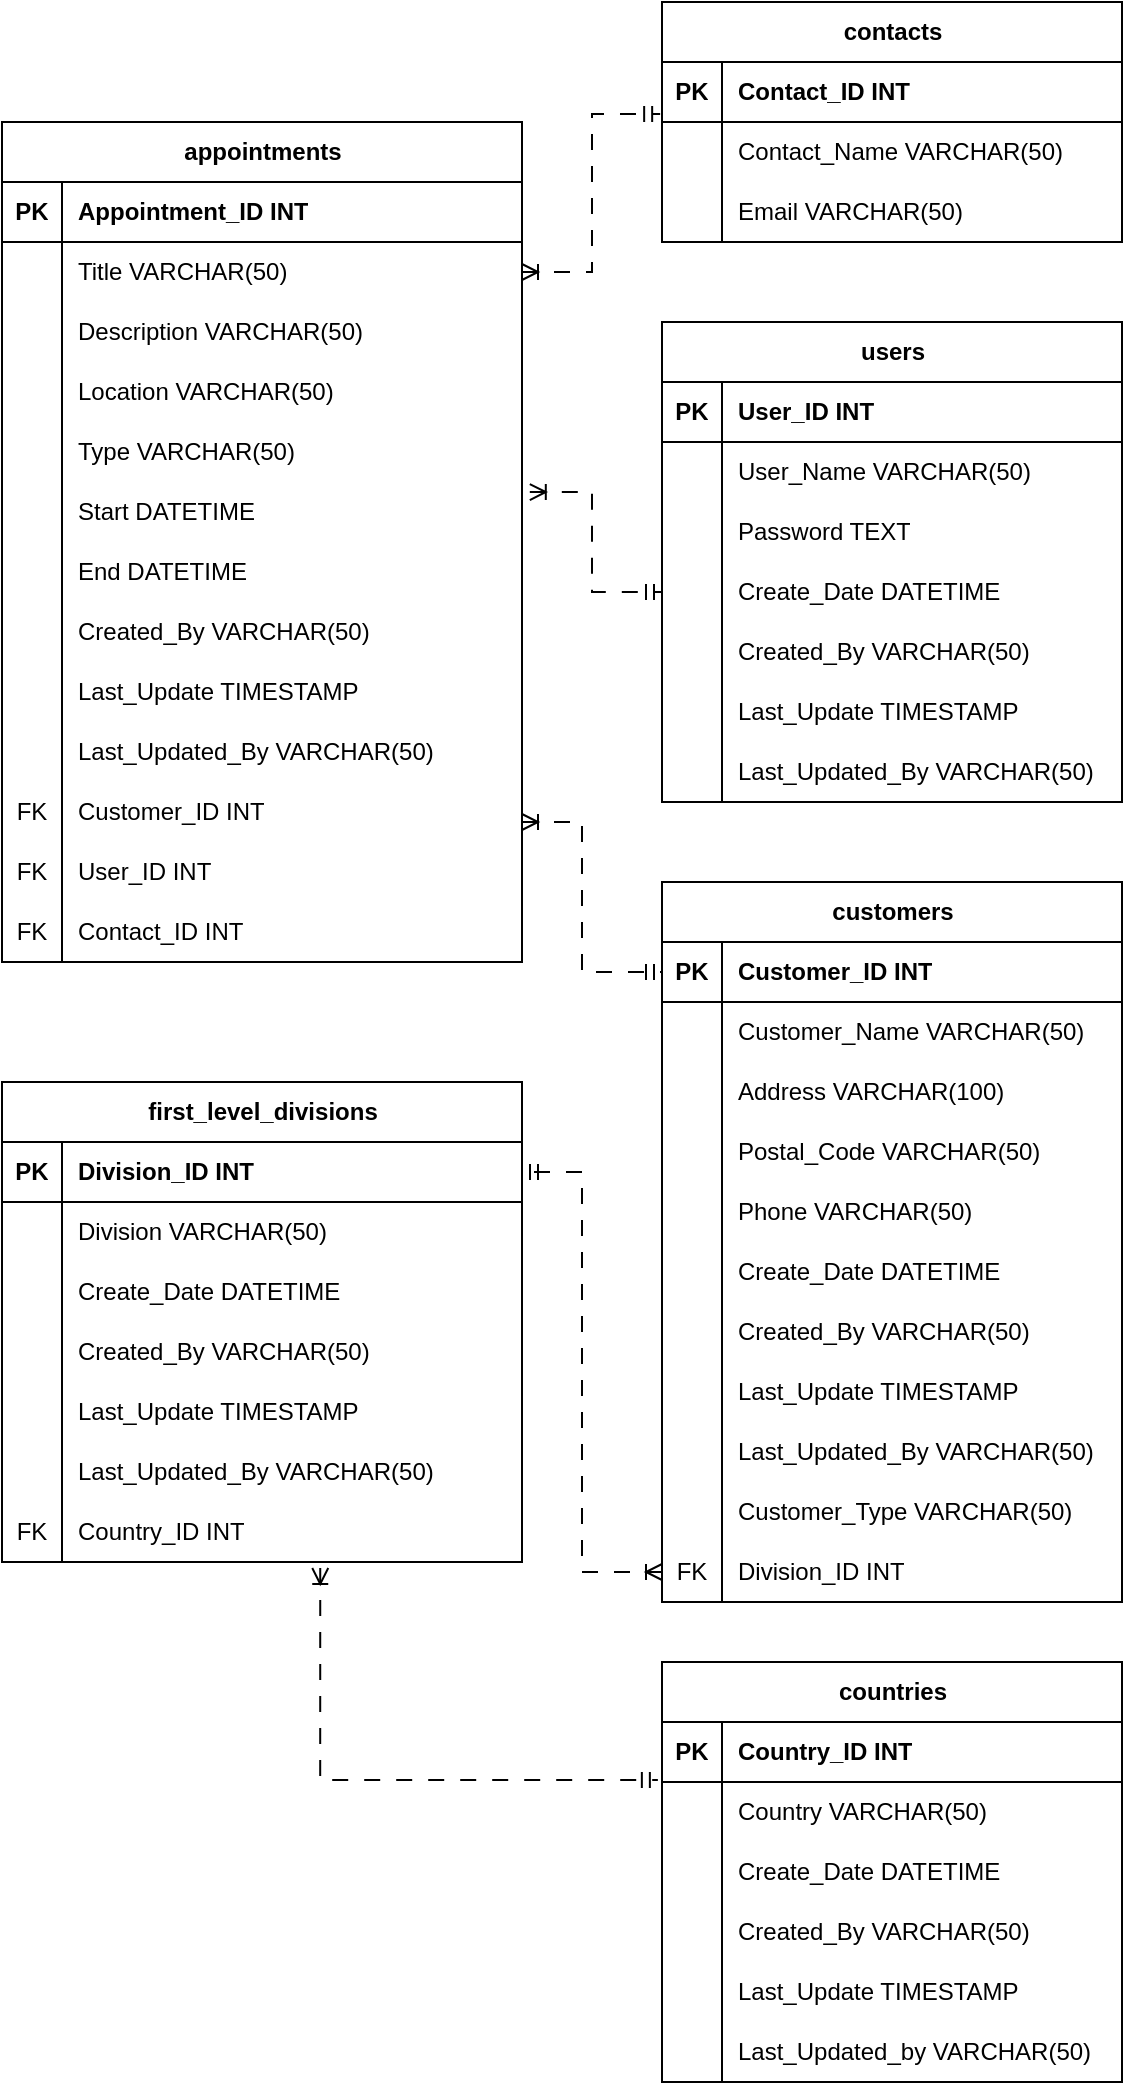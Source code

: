 <mxfile version="25.0.3">
  <diagram name="Page-1" id="kzYpP9KbtQaeSfMfchq7">
    <mxGraphModel dx="2074" dy="1180" grid="0" gridSize="10" guides="1" tooltips="1" connect="1" arrows="1" fold="1" page="1" pageScale="1" pageWidth="850" pageHeight="1100" background="#FFFFFF" math="0" shadow="0">
      <root>
        <mxCell id="0" />
        <mxCell id="1" parent="0" />
        <mxCell id="V_O6x8r0mYyrVhzvPXgn-15" value="appointments" style="shape=table;startSize=30;container=1;collapsible=1;childLayout=tableLayout;fixedRows=1;rowLines=0;fontStyle=1;align=center;resizeLast=1;html=1;" vertex="1" parent="1">
          <mxGeometry x="50" y="80" width="260" height="420" as="geometry" />
        </mxCell>
        <mxCell id="V_O6x8r0mYyrVhzvPXgn-16" value="" style="shape=tableRow;horizontal=0;startSize=0;swimlaneHead=0;swimlaneBody=0;fillColor=none;collapsible=0;dropTarget=0;points=[[0,0.5],[1,0.5]];portConstraint=eastwest;top=0;left=0;right=0;bottom=1;" vertex="1" parent="V_O6x8r0mYyrVhzvPXgn-15">
          <mxGeometry y="30" width="260" height="30" as="geometry" />
        </mxCell>
        <mxCell id="V_O6x8r0mYyrVhzvPXgn-17" value="PK" style="shape=partialRectangle;connectable=0;fillColor=none;top=0;left=0;bottom=0;right=0;fontStyle=1;overflow=hidden;whiteSpace=wrap;html=1;" vertex="1" parent="V_O6x8r0mYyrVhzvPXgn-16">
          <mxGeometry width="30" height="30" as="geometry">
            <mxRectangle width="30" height="30" as="alternateBounds" />
          </mxGeometry>
        </mxCell>
        <mxCell id="V_O6x8r0mYyrVhzvPXgn-18" value="Appointment_ID INT" style="shape=partialRectangle;connectable=0;fillColor=none;top=0;left=0;bottom=0;right=0;align=left;spacingLeft=6;fontStyle=1;overflow=hidden;whiteSpace=wrap;html=1;" vertex="1" parent="V_O6x8r0mYyrVhzvPXgn-16">
          <mxGeometry x="30" width="230" height="30" as="geometry">
            <mxRectangle width="230" height="30" as="alternateBounds" />
          </mxGeometry>
        </mxCell>
        <mxCell id="V_O6x8r0mYyrVhzvPXgn-19" value="" style="shape=tableRow;horizontal=0;startSize=0;swimlaneHead=0;swimlaneBody=0;fillColor=none;collapsible=0;dropTarget=0;points=[[0,0.5],[1,0.5]];portConstraint=eastwest;top=0;left=0;right=0;bottom=0;" vertex="1" parent="V_O6x8r0mYyrVhzvPXgn-15">
          <mxGeometry y="60" width="260" height="30" as="geometry" />
        </mxCell>
        <mxCell id="V_O6x8r0mYyrVhzvPXgn-20" value="" style="shape=partialRectangle;connectable=0;fillColor=none;top=0;left=0;bottom=0;right=0;editable=1;overflow=hidden;whiteSpace=wrap;html=1;" vertex="1" parent="V_O6x8r0mYyrVhzvPXgn-19">
          <mxGeometry width="30" height="30" as="geometry">
            <mxRectangle width="30" height="30" as="alternateBounds" />
          </mxGeometry>
        </mxCell>
        <mxCell id="V_O6x8r0mYyrVhzvPXgn-21" value="&lt;div&gt;Title VARCHAR(50)&lt;/div&gt;" style="shape=partialRectangle;connectable=0;fillColor=none;top=0;left=0;bottom=0;right=0;align=left;spacingLeft=6;overflow=hidden;whiteSpace=wrap;html=1;" vertex="1" parent="V_O6x8r0mYyrVhzvPXgn-19">
          <mxGeometry x="30" width="230" height="30" as="geometry">
            <mxRectangle width="230" height="30" as="alternateBounds" />
          </mxGeometry>
        </mxCell>
        <mxCell id="V_O6x8r0mYyrVhzvPXgn-22" value="" style="shape=tableRow;horizontal=0;startSize=0;swimlaneHead=0;swimlaneBody=0;fillColor=none;collapsible=0;dropTarget=0;points=[[0,0.5],[1,0.5]];portConstraint=eastwest;top=0;left=0;right=0;bottom=0;" vertex="1" parent="V_O6x8r0mYyrVhzvPXgn-15">
          <mxGeometry y="90" width="260" height="30" as="geometry" />
        </mxCell>
        <mxCell id="V_O6x8r0mYyrVhzvPXgn-23" value="" style="shape=partialRectangle;connectable=0;fillColor=none;top=0;left=0;bottom=0;right=0;editable=1;overflow=hidden;whiteSpace=wrap;html=1;" vertex="1" parent="V_O6x8r0mYyrVhzvPXgn-22">
          <mxGeometry width="30" height="30" as="geometry">
            <mxRectangle width="30" height="30" as="alternateBounds" />
          </mxGeometry>
        </mxCell>
        <mxCell id="V_O6x8r0mYyrVhzvPXgn-24" value="Description VARCHAR(50)" style="shape=partialRectangle;connectable=0;fillColor=none;top=0;left=0;bottom=0;right=0;align=left;spacingLeft=6;overflow=hidden;whiteSpace=wrap;html=1;" vertex="1" parent="V_O6x8r0mYyrVhzvPXgn-22">
          <mxGeometry x="30" width="230" height="30" as="geometry">
            <mxRectangle width="230" height="30" as="alternateBounds" />
          </mxGeometry>
        </mxCell>
        <mxCell id="V_O6x8r0mYyrVhzvPXgn-25" value="" style="shape=tableRow;horizontal=0;startSize=0;swimlaneHead=0;swimlaneBody=0;fillColor=none;collapsible=0;dropTarget=0;points=[[0,0.5],[1,0.5]];portConstraint=eastwest;top=0;left=0;right=0;bottom=0;" vertex="1" parent="V_O6x8r0mYyrVhzvPXgn-15">
          <mxGeometry y="120" width="260" height="30" as="geometry" />
        </mxCell>
        <mxCell id="V_O6x8r0mYyrVhzvPXgn-26" value="" style="shape=partialRectangle;connectable=0;fillColor=none;top=0;left=0;bottom=0;right=0;editable=1;overflow=hidden;whiteSpace=wrap;html=1;" vertex="1" parent="V_O6x8r0mYyrVhzvPXgn-25">
          <mxGeometry width="30" height="30" as="geometry">
            <mxRectangle width="30" height="30" as="alternateBounds" />
          </mxGeometry>
        </mxCell>
        <mxCell id="V_O6x8r0mYyrVhzvPXgn-27" value="Location VARCHAR(50)" style="shape=partialRectangle;connectable=0;fillColor=none;top=0;left=0;bottom=0;right=0;align=left;spacingLeft=6;overflow=hidden;whiteSpace=wrap;html=1;" vertex="1" parent="V_O6x8r0mYyrVhzvPXgn-25">
          <mxGeometry x="30" width="230" height="30" as="geometry">
            <mxRectangle width="230" height="30" as="alternateBounds" />
          </mxGeometry>
        </mxCell>
        <mxCell id="V_O6x8r0mYyrVhzvPXgn-31" style="shape=tableRow;horizontal=0;startSize=0;swimlaneHead=0;swimlaneBody=0;fillColor=none;collapsible=0;dropTarget=0;points=[[0,0.5],[1,0.5]];portConstraint=eastwest;top=0;left=0;right=0;bottom=0;" vertex="1" parent="V_O6x8r0mYyrVhzvPXgn-15">
          <mxGeometry y="150" width="260" height="30" as="geometry" />
        </mxCell>
        <mxCell id="V_O6x8r0mYyrVhzvPXgn-32" style="shape=partialRectangle;connectable=0;fillColor=none;top=0;left=0;bottom=0;right=0;editable=1;overflow=hidden;whiteSpace=wrap;html=1;" vertex="1" parent="V_O6x8r0mYyrVhzvPXgn-31">
          <mxGeometry width="30" height="30" as="geometry">
            <mxRectangle width="30" height="30" as="alternateBounds" />
          </mxGeometry>
        </mxCell>
        <mxCell id="V_O6x8r0mYyrVhzvPXgn-33" value="Type VARCHAR(50)" style="shape=partialRectangle;connectable=0;fillColor=none;top=0;left=0;bottom=0;right=0;align=left;spacingLeft=6;overflow=hidden;whiteSpace=wrap;html=1;" vertex="1" parent="V_O6x8r0mYyrVhzvPXgn-31">
          <mxGeometry x="30" width="230" height="30" as="geometry">
            <mxRectangle width="230" height="30" as="alternateBounds" />
          </mxGeometry>
        </mxCell>
        <mxCell id="V_O6x8r0mYyrVhzvPXgn-34" style="shape=tableRow;horizontal=0;startSize=0;swimlaneHead=0;swimlaneBody=0;fillColor=none;collapsible=0;dropTarget=0;points=[[0,0.5],[1,0.5]];portConstraint=eastwest;top=0;left=0;right=0;bottom=0;" vertex="1" parent="V_O6x8r0mYyrVhzvPXgn-15">
          <mxGeometry y="180" width="260" height="30" as="geometry" />
        </mxCell>
        <mxCell id="V_O6x8r0mYyrVhzvPXgn-35" style="shape=partialRectangle;connectable=0;fillColor=none;top=0;left=0;bottom=0;right=0;editable=1;overflow=hidden;whiteSpace=wrap;html=1;" vertex="1" parent="V_O6x8r0mYyrVhzvPXgn-34">
          <mxGeometry width="30" height="30" as="geometry">
            <mxRectangle width="30" height="30" as="alternateBounds" />
          </mxGeometry>
        </mxCell>
        <mxCell id="V_O6x8r0mYyrVhzvPXgn-36" value="Start DATETIME" style="shape=partialRectangle;connectable=0;fillColor=none;top=0;left=0;bottom=0;right=0;align=left;spacingLeft=6;overflow=hidden;whiteSpace=wrap;html=1;" vertex="1" parent="V_O6x8r0mYyrVhzvPXgn-34">
          <mxGeometry x="30" width="230" height="30" as="geometry">
            <mxRectangle width="230" height="30" as="alternateBounds" />
          </mxGeometry>
        </mxCell>
        <mxCell id="V_O6x8r0mYyrVhzvPXgn-37" style="shape=tableRow;horizontal=0;startSize=0;swimlaneHead=0;swimlaneBody=0;fillColor=none;collapsible=0;dropTarget=0;points=[[0,0.5],[1,0.5]];portConstraint=eastwest;top=0;left=0;right=0;bottom=0;" vertex="1" parent="V_O6x8r0mYyrVhzvPXgn-15">
          <mxGeometry y="210" width="260" height="30" as="geometry" />
        </mxCell>
        <mxCell id="V_O6x8r0mYyrVhzvPXgn-38" style="shape=partialRectangle;connectable=0;fillColor=none;top=0;left=0;bottom=0;right=0;editable=1;overflow=hidden;whiteSpace=wrap;html=1;" vertex="1" parent="V_O6x8r0mYyrVhzvPXgn-37">
          <mxGeometry width="30" height="30" as="geometry">
            <mxRectangle width="30" height="30" as="alternateBounds" />
          </mxGeometry>
        </mxCell>
        <mxCell id="V_O6x8r0mYyrVhzvPXgn-39" value="End DATETIME" style="shape=partialRectangle;connectable=0;fillColor=none;top=0;left=0;bottom=0;right=0;align=left;spacingLeft=6;overflow=hidden;whiteSpace=wrap;html=1;" vertex="1" parent="V_O6x8r0mYyrVhzvPXgn-37">
          <mxGeometry x="30" width="230" height="30" as="geometry">
            <mxRectangle width="230" height="30" as="alternateBounds" />
          </mxGeometry>
        </mxCell>
        <mxCell id="V_O6x8r0mYyrVhzvPXgn-40" style="shape=tableRow;horizontal=0;startSize=0;swimlaneHead=0;swimlaneBody=0;fillColor=none;collapsible=0;dropTarget=0;points=[[0,0.5],[1,0.5]];portConstraint=eastwest;top=0;left=0;right=0;bottom=0;" vertex="1" parent="V_O6x8r0mYyrVhzvPXgn-15">
          <mxGeometry y="240" width="260" height="30" as="geometry" />
        </mxCell>
        <mxCell id="V_O6x8r0mYyrVhzvPXgn-41" style="shape=partialRectangle;connectable=0;fillColor=none;top=0;left=0;bottom=0;right=0;editable=1;overflow=hidden;whiteSpace=wrap;html=1;" vertex="1" parent="V_O6x8r0mYyrVhzvPXgn-40">
          <mxGeometry width="30" height="30" as="geometry">
            <mxRectangle width="30" height="30" as="alternateBounds" />
          </mxGeometry>
        </mxCell>
        <mxCell id="V_O6x8r0mYyrVhzvPXgn-42" value="Created_By VARCHAR(50)" style="shape=partialRectangle;connectable=0;fillColor=none;top=0;left=0;bottom=0;right=0;align=left;spacingLeft=6;overflow=hidden;whiteSpace=wrap;html=1;" vertex="1" parent="V_O6x8r0mYyrVhzvPXgn-40">
          <mxGeometry x="30" width="230" height="30" as="geometry">
            <mxRectangle width="230" height="30" as="alternateBounds" />
          </mxGeometry>
        </mxCell>
        <mxCell id="V_O6x8r0mYyrVhzvPXgn-43" style="shape=tableRow;horizontal=0;startSize=0;swimlaneHead=0;swimlaneBody=0;fillColor=none;collapsible=0;dropTarget=0;points=[[0,0.5],[1,0.5]];portConstraint=eastwest;top=0;left=0;right=0;bottom=0;" vertex="1" parent="V_O6x8r0mYyrVhzvPXgn-15">
          <mxGeometry y="270" width="260" height="30" as="geometry" />
        </mxCell>
        <mxCell id="V_O6x8r0mYyrVhzvPXgn-44" style="shape=partialRectangle;connectable=0;fillColor=none;top=0;left=0;bottom=0;right=0;editable=1;overflow=hidden;whiteSpace=wrap;html=1;" vertex="1" parent="V_O6x8r0mYyrVhzvPXgn-43">
          <mxGeometry width="30" height="30" as="geometry">
            <mxRectangle width="30" height="30" as="alternateBounds" />
          </mxGeometry>
        </mxCell>
        <mxCell id="V_O6x8r0mYyrVhzvPXgn-45" value="Last_Update TIMESTAMP" style="shape=partialRectangle;connectable=0;fillColor=none;top=0;left=0;bottom=0;right=0;align=left;spacingLeft=6;overflow=hidden;whiteSpace=wrap;html=1;" vertex="1" parent="V_O6x8r0mYyrVhzvPXgn-43">
          <mxGeometry x="30" width="230" height="30" as="geometry">
            <mxRectangle width="230" height="30" as="alternateBounds" />
          </mxGeometry>
        </mxCell>
        <mxCell id="V_O6x8r0mYyrVhzvPXgn-46" style="shape=tableRow;horizontal=0;startSize=0;swimlaneHead=0;swimlaneBody=0;fillColor=none;collapsible=0;dropTarget=0;points=[[0,0.5],[1,0.5]];portConstraint=eastwest;top=0;left=0;right=0;bottom=0;" vertex="1" parent="V_O6x8r0mYyrVhzvPXgn-15">
          <mxGeometry y="300" width="260" height="30" as="geometry" />
        </mxCell>
        <mxCell id="V_O6x8r0mYyrVhzvPXgn-47" style="shape=partialRectangle;connectable=0;fillColor=none;top=0;left=0;bottom=0;right=0;editable=1;overflow=hidden;whiteSpace=wrap;html=1;" vertex="1" parent="V_O6x8r0mYyrVhzvPXgn-46">
          <mxGeometry width="30" height="30" as="geometry">
            <mxRectangle width="30" height="30" as="alternateBounds" />
          </mxGeometry>
        </mxCell>
        <mxCell id="V_O6x8r0mYyrVhzvPXgn-48" value="Last_Updated_By VARCHAR(50)" style="shape=partialRectangle;connectable=0;fillColor=none;top=0;left=0;bottom=0;right=0;align=left;spacingLeft=6;overflow=hidden;whiteSpace=wrap;html=1;" vertex="1" parent="V_O6x8r0mYyrVhzvPXgn-46">
          <mxGeometry x="30" width="230" height="30" as="geometry">
            <mxRectangle width="230" height="30" as="alternateBounds" />
          </mxGeometry>
        </mxCell>
        <mxCell id="V_O6x8r0mYyrVhzvPXgn-49" style="shape=tableRow;horizontal=0;startSize=0;swimlaneHead=0;swimlaneBody=0;fillColor=none;collapsible=0;dropTarget=0;points=[[0,0.5],[1,0.5]];portConstraint=eastwest;top=0;left=0;right=0;bottom=0;" vertex="1" parent="V_O6x8r0mYyrVhzvPXgn-15">
          <mxGeometry y="330" width="260" height="30" as="geometry" />
        </mxCell>
        <mxCell id="V_O6x8r0mYyrVhzvPXgn-50" value="FK" style="shape=partialRectangle;connectable=0;fillColor=none;top=0;left=0;bottom=0;right=0;editable=1;overflow=hidden;whiteSpace=wrap;html=1;" vertex="1" parent="V_O6x8r0mYyrVhzvPXgn-49">
          <mxGeometry width="30" height="30" as="geometry">
            <mxRectangle width="30" height="30" as="alternateBounds" />
          </mxGeometry>
        </mxCell>
        <mxCell id="V_O6x8r0mYyrVhzvPXgn-51" value="Customer_ID INT" style="shape=partialRectangle;connectable=0;fillColor=none;top=0;left=0;bottom=0;right=0;align=left;spacingLeft=6;overflow=hidden;whiteSpace=wrap;html=1;" vertex="1" parent="V_O6x8r0mYyrVhzvPXgn-49">
          <mxGeometry x="30" width="230" height="30" as="geometry">
            <mxRectangle width="230" height="30" as="alternateBounds" />
          </mxGeometry>
        </mxCell>
        <mxCell id="V_O6x8r0mYyrVhzvPXgn-52" style="shape=tableRow;horizontal=0;startSize=0;swimlaneHead=0;swimlaneBody=0;fillColor=none;collapsible=0;dropTarget=0;points=[[0,0.5],[1,0.5]];portConstraint=eastwest;top=0;left=0;right=0;bottom=0;" vertex="1" parent="V_O6x8r0mYyrVhzvPXgn-15">
          <mxGeometry y="360" width="260" height="30" as="geometry" />
        </mxCell>
        <mxCell id="V_O6x8r0mYyrVhzvPXgn-53" value="FK" style="shape=partialRectangle;connectable=0;fillColor=none;top=0;left=0;bottom=0;right=0;editable=1;overflow=hidden;whiteSpace=wrap;html=1;" vertex="1" parent="V_O6x8r0mYyrVhzvPXgn-52">
          <mxGeometry width="30" height="30" as="geometry">
            <mxRectangle width="30" height="30" as="alternateBounds" />
          </mxGeometry>
        </mxCell>
        <mxCell id="V_O6x8r0mYyrVhzvPXgn-54" value="User_ID INT" style="shape=partialRectangle;connectable=0;fillColor=none;top=0;left=0;bottom=0;right=0;align=left;spacingLeft=6;overflow=hidden;whiteSpace=wrap;html=1;" vertex="1" parent="V_O6x8r0mYyrVhzvPXgn-52">
          <mxGeometry x="30" width="230" height="30" as="geometry">
            <mxRectangle width="230" height="30" as="alternateBounds" />
          </mxGeometry>
        </mxCell>
        <mxCell id="V_O6x8r0mYyrVhzvPXgn-55" style="shape=tableRow;horizontal=0;startSize=0;swimlaneHead=0;swimlaneBody=0;fillColor=none;collapsible=0;dropTarget=0;points=[[0,0.5],[1,0.5]];portConstraint=eastwest;top=0;left=0;right=0;bottom=0;" vertex="1" parent="V_O6x8r0mYyrVhzvPXgn-15">
          <mxGeometry y="390" width="260" height="30" as="geometry" />
        </mxCell>
        <mxCell id="V_O6x8r0mYyrVhzvPXgn-56" value="FK" style="shape=partialRectangle;connectable=0;fillColor=none;top=0;left=0;bottom=0;right=0;editable=1;overflow=hidden;whiteSpace=wrap;html=1;" vertex="1" parent="V_O6x8r0mYyrVhzvPXgn-55">
          <mxGeometry width="30" height="30" as="geometry">
            <mxRectangle width="30" height="30" as="alternateBounds" />
          </mxGeometry>
        </mxCell>
        <mxCell id="V_O6x8r0mYyrVhzvPXgn-57" value="Contact_ID INT" style="shape=partialRectangle;connectable=0;fillColor=none;top=0;left=0;bottom=0;right=0;align=left;spacingLeft=6;overflow=hidden;whiteSpace=wrap;html=1;" vertex="1" parent="V_O6x8r0mYyrVhzvPXgn-55">
          <mxGeometry x="30" width="230" height="30" as="geometry">
            <mxRectangle width="230" height="30" as="alternateBounds" />
          </mxGeometry>
        </mxCell>
        <mxCell id="V_O6x8r0mYyrVhzvPXgn-58" value="contacts" style="shape=table;startSize=30;container=1;collapsible=1;childLayout=tableLayout;fixedRows=1;rowLines=0;fontStyle=1;align=center;resizeLast=1;html=1;" vertex="1" parent="1">
          <mxGeometry x="380" y="20" width="230" height="120" as="geometry" />
        </mxCell>
        <mxCell id="V_O6x8r0mYyrVhzvPXgn-59" value="" style="shape=tableRow;horizontal=0;startSize=0;swimlaneHead=0;swimlaneBody=0;fillColor=none;collapsible=0;dropTarget=0;points=[[0,0.5],[1,0.5]];portConstraint=eastwest;top=0;left=0;right=0;bottom=1;" vertex="1" parent="V_O6x8r0mYyrVhzvPXgn-58">
          <mxGeometry y="30" width="230" height="30" as="geometry" />
        </mxCell>
        <mxCell id="V_O6x8r0mYyrVhzvPXgn-60" value="PK" style="shape=partialRectangle;connectable=0;fillColor=none;top=0;left=0;bottom=0;right=0;fontStyle=1;overflow=hidden;whiteSpace=wrap;html=1;" vertex="1" parent="V_O6x8r0mYyrVhzvPXgn-59">
          <mxGeometry width="30" height="30" as="geometry">
            <mxRectangle width="30" height="30" as="alternateBounds" />
          </mxGeometry>
        </mxCell>
        <mxCell id="V_O6x8r0mYyrVhzvPXgn-61" value="Contact_ID INT" style="shape=partialRectangle;connectable=0;fillColor=none;top=0;left=0;bottom=0;right=0;align=left;spacingLeft=6;fontStyle=1;overflow=hidden;whiteSpace=wrap;html=1;" vertex="1" parent="V_O6x8r0mYyrVhzvPXgn-59">
          <mxGeometry x="30" width="200" height="30" as="geometry">
            <mxRectangle width="200" height="30" as="alternateBounds" />
          </mxGeometry>
        </mxCell>
        <mxCell id="V_O6x8r0mYyrVhzvPXgn-62" value="" style="shape=tableRow;horizontal=0;startSize=0;swimlaneHead=0;swimlaneBody=0;fillColor=none;collapsible=0;dropTarget=0;points=[[0,0.5],[1,0.5]];portConstraint=eastwest;top=0;left=0;right=0;bottom=0;" vertex="1" parent="V_O6x8r0mYyrVhzvPXgn-58">
          <mxGeometry y="60" width="230" height="30" as="geometry" />
        </mxCell>
        <mxCell id="V_O6x8r0mYyrVhzvPXgn-63" value="" style="shape=partialRectangle;connectable=0;fillColor=none;top=0;left=0;bottom=0;right=0;editable=1;overflow=hidden;whiteSpace=wrap;html=1;" vertex="1" parent="V_O6x8r0mYyrVhzvPXgn-62">
          <mxGeometry width="30" height="30" as="geometry">
            <mxRectangle width="30" height="30" as="alternateBounds" />
          </mxGeometry>
        </mxCell>
        <mxCell id="V_O6x8r0mYyrVhzvPXgn-64" value="Contact_Name VARCHAR(50)" style="shape=partialRectangle;connectable=0;fillColor=none;top=0;left=0;bottom=0;right=0;align=left;spacingLeft=6;overflow=hidden;whiteSpace=wrap;html=1;" vertex="1" parent="V_O6x8r0mYyrVhzvPXgn-62">
          <mxGeometry x="30" width="200" height="30" as="geometry">
            <mxRectangle width="200" height="30" as="alternateBounds" />
          </mxGeometry>
        </mxCell>
        <mxCell id="V_O6x8r0mYyrVhzvPXgn-65" value="" style="shape=tableRow;horizontal=0;startSize=0;swimlaneHead=0;swimlaneBody=0;fillColor=none;collapsible=0;dropTarget=0;points=[[0,0.5],[1,0.5]];portConstraint=eastwest;top=0;left=0;right=0;bottom=0;" vertex="1" parent="V_O6x8r0mYyrVhzvPXgn-58">
          <mxGeometry y="90" width="230" height="30" as="geometry" />
        </mxCell>
        <mxCell id="V_O6x8r0mYyrVhzvPXgn-66" value="" style="shape=partialRectangle;connectable=0;fillColor=none;top=0;left=0;bottom=0;right=0;editable=1;overflow=hidden;whiteSpace=wrap;html=1;" vertex="1" parent="V_O6x8r0mYyrVhzvPXgn-65">
          <mxGeometry width="30" height="30" as="geometry">
            <mxRectangle width="30" height="30" as="alternateBounds" />
          </mxGeometry>
        </mxCell>
        <mxCell id="V_O6x8r0mYyrVhzvPXgn-67" value="Email VARCHAR(50)" style="shape=partialRectangle;connectable=0;fillColor=none;top=0;left=0;bottom=0;right=0;align=left;spacingLeft=6;overflow=hidden;whiteSpace=wrap;html=1;" vertex="1" parent="V_O6x8r0mYyrVhzvPXgn-65">
          <mxGeometry x="30" width="200" height="30" as="geometry">
            <mxRectangle width="200" height="30" as="alternateBounds" />
          </mxGeometry>
        </mxCell>
        <mxCell id="V_O6x8r0mYyrVhzvPXgn-71" style="edgeStyle=orthogonalEdgeStyle;rounded=0;orthogonalLoop=1;jettySize=auto;html=1;exitX=1;exitY=0.5;exitDx=0;exitDy=0;entryX=-0.004;entryY=0.867;entryDx=0;entryDy=0;entryPerimeter=0;dashed=1;dashPattern=8 8;endArrow=ERmandOne;endFill=0;startArrow=ERoneToMany;startFill=0;" edge="1" parent="1" source="V_O6x8r0mYyrVhzvPXgn-19" target="V_O6x8r0mYyrVhzvPXgn-59">
          <mxGeometry relative="1" as="geometry" />
        </mxCell>
        <mxCell id="V_O6x8r0mYyrVhzvPXgn-72" value="users" style="shape=table;startSize=30;container=1;collapsible=1;childLayout=tableLayout;fixedRows=1;rowLines=0;fontStyle=1;align=center;resizeLast=1;html=1;" vertex="1" parent="1">
          <mxGeometry x="380" y="180" width="230" height="240" as="geometry" />
        </mxCell>
        <mxCell id="V_O6x8r0mYyrVhzvPXgn-73" value="" style="shape=tableRow;horizontal=0;startSize=0;swimlaneHead=0;swimlaneBody=0;fillColor=none;collapsible=0;dropTarget=0;points=[[0,0.5],[1,0.5]];portConstraint=eastwest;top=0;left=0;right=0;bottom=1;" vertex="1" parent="V_O6x8r0mYyrVhzvPXgn-72">
          <mxGeometry y="30" width="230" height="30" as="geometry" />
        </mxCell>
        <mxCell id="V_O6x8r0mYyrVhzvPXgn-74" value="PK" style="shape=partialRectangle;connectable=0;fillColor=none;top=0;left=0;bottom=0;right=0;fontStyle=1;overflow=hidden;whiteSpace=wrap;html=1;" vertex="1" parent="V_O6x8r0mYyrVhzvPXgn-73">
          <mxGeometry width="30" height="30" as="geometry">
            <mxRectangle width="30" height="30" as="alternateBounds" />
          </mxGeometry>
        </mxCell>
        <mxCell id="V_O6x8r0mYyrVhzvPXgn-75" value="User_ID INT" style="shape=partialRectangle;connectable=0;fillColor=none;top=0;left=0;bottom=0;right=0;align=left;spacingLeft=6;fontStyle=1;overflow=hidden;whiteSpace=wrap;html=1;" vertex="1" parent="V_O6x8r0mYyrVhzvPXgn-73">
          <mxGeometry x="30" width="200" height="30" as="geometry">
            <mxRectangle width="200" height="30" as="alternateBounds" />
          </mxGeometry>
        </mxCell>
        <mxCell id="V_O6x8r0mYyrVhzvPXgn-76" value="" style="shape=tableRow;horizontal=0;startSize=0;swimlaneHead=0;swimlaneBody=0;fillColor=none;collapsible=0;dropTarget=0;points=[[0,0.5],[1,0.5]];portConstraint=eastwest;top=0;left=0;right=0;bottom=0;" vertex="1" parent="V_O6x8r0mYyrVhzvPXgn-72">
          <mxGeometry y="60" width="230" height="30" as="geometry" />
        </mxCell>
        <mxCell id="V_O6x8r0mYyrVhzvPXgn-77" value="" style="shape=partialRectangle;connectable=0;fillColor=none;top=0;left=0;bottom=0;right=0;editable=1;overflow=hidden;whiteSpace=wrap;html=1;" vertex="1" parent="V_O6x8r0mYyrVhzvPXgn-76">
          <mxGeometry width="30" height="30" as="geometry">
            <mxRectangle width="30" height="30" as="alternateBounds" />
          </mxGeometry>
        </mxCell>
        <mxCell id="V_O6x8r0mYyrVhzvPXgn-78" value="User_Name VARCHAR(50)" style="shape=partialRectangle;connectable=0;fillColor=none;top=0;left=0;bottom=0;right=0;align=left;spacingLeft=6;overflow=hidden;whiteSpace=wrap;html=1;" vertex="1" parent="V_O6x8r0mYyrVhzvPXgn-76">
          <mxGeometry x="30" width="200" height="30" as="geometry">
            <mxRectangle width="200" height="30" as="alternateBounds" />
          </mxGeometry>
        </mxCell>
        <mxCell id="V_O6x8r0mYyrVhzvPXgn-79" value="" style="shape=tableRow;horizontal=0;startSize=0;swimlaneHead=0;swimlaneBody=0;fillColor=none;collapsible=0;dropTarget=0;points=[[0,0.5],[1,0.5]];portConstraint=eastwest;top=0;left=0;right=0;bottom=0;" vertex="1" parent="V_O6x8r0mYyrVhzvPXgn-72">
          <mxGeometry y="90" width="230" height="30" as="geometry" />
        </mxCell>
        <mxCell id="V_O6x8r0mYyrVhzvPXgn-80" value="" style="shape=partialRectangle;connectable=0;fillColor=none;top=0;left=0;bottom=0;right=0;editable=1;overflow=hidden;whiteSpace=wrap;html=1;" vertex="1" parent="V_O6x8r0mYyrVhzvPXgn-79">
          <mxGeometry width="30" height="30" as="geometry">
            <mxRectangle width="30" height="30" as="alternateBounds" />
          </mxGeometry>
        </mxCell>
        <mxCell id="V_O6x8r0mYyrVhzvPXgn-81" value="Password TEXT" style="shape=partialRectangle;connectable=0;fillColor=none;top=0;left=0;bottom=0;right=0;align=left;spacingLeft=6;overflow=hidden;whiteSpace=wrap;html=1;" vertex="1" parent="V_O6x8r0mYyrVhzvPXgn-79">
          <mxGeometry x="30" width="200" height="30" as="geometry">
            <mxRectangle width="200" height="30" as="alternateBounds" />
          </mxGeometry>
        </mxCell>
        <mxCell id="V_O6x8r0mYyrVhzvPXgn-82" value="" style="shape=tableRow;horizontal=0;startSize=0;swimlaneHead=0;swimlaneBody=0;fillColor=none;collapsible=0;dropTarget=0;points=[[0,0.5],[1,0.5]];portConstraint=eastwest;top=0;left=0;right=0;bottom=0;" vertex="1" parent="V_O6x8r0mYyrVhzvPXgn-72">
          <mxGeometry y="120" width="230" height="30" as="geometry" />
        </mxCell>
        <mxCell id="V_O6x8r0mYyrVhzvPXgn-83" value="" style="shape=partialRectangle;connectable=0;fillColor=none;top=0;left=0;bottom=0;right=0;editable=1;overflow=hidden;whiteSpace=wrap;html=1;" vertex="1" parent="V_O6x8r0mYyrVhzvPXgn-82">
          <mxGeometry width="30" height="30" as="geometry">
            <mxRectangle width="30" height="30" as="alternateBounds" />
          </mxGeometry>
        </mxCell>
        <mxCell id="V_O6x8r0mYyrVhzvPXgn-84" value="Create_Date DATETIME" style="shape=partialRectangle;connectable=0;fillColor=none;top=0;left=0;bottom=0;right=0;align=left;spacingLeft=6;overflow=hidden;whiteSpace=wrap;html=1;" vertex="1" parent="V_O6x8r0mYyrVhzvPXgn-82">
          <mxGeometry x="30" width="200" height="30" as="geometry">
            <mxRectangle width="200" height="30" as="alternateBounds" />
          </mxGeometry>
        </mxCell>
        <mxCell id="V_O6x8r0mYyrVhzvPXgn-85" style="shape=tableRow;horizontal=0;startSize=0;swimlaneHead=0;swimlaneBody=0;fillColor=none;collapsible=0;dropTarget=0;points=[[0,0.5],[1,0.5]];portConstraint=eastwest;top=0;left=0;right=0;bottom=0;" vertex="1" parent="V_O6x8r0mYyrVhzvPXgn-72">
          <mxGeometry y="150" width="230" height="30" as="geometry" />
        </mxCell>
        <mxCell id="V_O6x8r0mYyrVhzvPXgn-86" style="shape=partialRectangle;connectable=0;fillColor=none;top=0;left=0;bottom=0;right=0;editable=1;overflow=hidden;whiteSpace=wrap;html=1;" vertex="1" parent="V_O6x8r0mYyrVhzvPXgn-85">
          <mxGeometry width="30" height="30" as="geometry">
            <mxRectangle width="30" height="30" as="alternateBounds" />
          </mxGeometry>
        </mxCell>
        <mxCell id="V_O6x8r0mYyrVhzvPXgn-87" value="Created_By VARCHAR(50)" style="shape=partialRectangle;connectable=0;fillColor=none;top=0;left=0;bottom=0;right=0;align=left;spacingLeft=6;overflow=hidden;whiteSpace=wrap;html=1;" vertex="1" parent="V_O6x8r0mYyrVhzvPXgn-85">
          <mxGeometry x="30" width="200" height="30" as="geometry">
            <mxRectangle width="200" height="30" as="alternateBounds" />
          </mxGeometry>
        </mxCell>
        <mxCell id="V_O6x8r0mYyrVhzvPXgn-88" style="shape=tableRow;horizontal=0;startSize=0;swimlaneHead=0;swimlaneBody=0;fillColor=none;collapsible=0;dropTarget=0;points=[[0,0.5],[1,0.5]];portConstraint=eastwest;top=0;left=0;right=0;bottom=0;" vertex="1" parent="V_O6x8r0mYyrVhzvPXgn-72">
          <mxGeometry y="180" width="230" height="30" as="geometry" />
        </mxCell>
        <mxCell id="V_O6x8r0mYyrVhzvPXgn-89" style="shape=partialRectangle;connectable=0;fillColor=none;top=0;left=0;bottom=0;right=0;editable=1;overflow=hidden;whiteSpace=wrap;html=1;" vertex="1" parent="V_O6x8r0mYyrVhzvPXgn-88">
          <mxGeometry width="30" height="30" as="geometry">
            <mxRectangle width="30" height="30" as="alternateBounds" />
          </mxGeometry>
        </mxCell>
        <mxCell id="V_O6x8r0mYyrVhzvPXgn-90" value="Last_Update TIMESTAMP" style="shape=partialRectangle;connectable=0;fillColor=none;top=0;left=0;bottom=0;right=0;align=left;spacingLeft=6;overflow=hidden;whiteSpace=wrap;html=1;" vertex="1" parent="V_O6x8r0mYyrVhzvPXgn-88">
          <mxGeometry x="30" width="200" height="30" as="geometry">
            <mxRectangle width="200" height="30" as="alternateBounds" />
          </mxGeometry>
        </mxCell>
        <mxCell id="V_O6x8r0mYyrVhzvPXgn-91" style="shape=tableRow;horizontal=0;startSize=0;swimlaneHead=0;swimlaneBody=0;fillColor=none;collapsible=0;dropTarget=0;points=[[0,0.5],[1,0.5]];portConstraint=eastwest;top=0;left=0;right=0;bottom=0;" vertex="1" parent="V_O6x8r0mYyrVhzvPXgn-72">
          <mxGeometry y="210" width="230" height="30" as="geometry" />
        </mxCell>
        <mxCell id="V_O6x8r0mYyrVhzvPXgn-92" style="shape=partialRectangle;connectable=0;fillColor=none;top=0;left=0;bottom=0;right=0;editable=1;overflow=hidden;whiteSpace=wrap;html=1;" vertex="1" parent="V_O6x8r0mYyrVhzvPXgn-91">
          <mxGeometry width="30" height="30" as="geometry">
            <mxRectangle width="30" height="30" as="alternateBounds" />
          </mxGeometry>
        </mxCell>
        <mxCell id="V_O6x8r0mYyrVhzvPXgn-93" value="Last_Updated_By VARCHAR(50)" style="shape=partialRectangle;connectable=0;fillColor=none;top=0;left=0;bottom=0;right=0;align=left;spacingLeft=6;overflow=hidden;whiteSpace=wrap;html=1;" vertex="1" parent="V_O6x8r0mYyrVhzvPXgn-91">
          <mxGeometry x="30" width="200" height="30" as="geometry">
            <mxRectangle width="200" height="30" as="alternateBounds" />
          </mxGeometry>
        </mxCell>
        <mxCell id="V_O6x8r0mYyrVhzvPXgn-94" style="edgeStyle=orthogonalEdgeStyle;rounded=0;orthogonalLoop=1;jettySize=auto;html=1;exitX=1.015;exitY=0.167;exitDx=0;exitDy=0;entryX=0;entryY=0.5;entryDx=0;entryDy=0;dashed=1;dashPattern=8 8;endArrow=ERmandOne;endFill=0;startArrow=ERoneToMany;startFill=0;exitPerimeter=0;" edge="1" parent="1" source="V_O6x8r0mYyrVhzvPXgn-34" target="V_O6x8r0mYyrVhzvPXgn-82">
          <mxGeometry relative="1" as="geometry">
            <mxPoint x="310" y="289" as="sourcePoint" />
            <mxPoint x="379" y="210" as="targetPoint" />
            <Array as="points">
              <mxPoint x="345" y="265" />
              <mxPoint x="345" y="315" />
            </Array>
          </mxGeometry>
        </mxCell>
        <mxCell id="V_O6x8r0mYyrVhzvPXgn-95" value="customers" style="shape=table;startSize=30;container=1;collapsible=1;childLayout=tableLayout;fixedRows=1;rowLines=0;fontStyle=1;align=center;resizeLast=1;html=1;" vertex="1" parent="1">
          <mxGeometry x="380" y="460" width="230" height="360" as="geometry" />
        </mxCell>
        <mxCell id="V_O6x8r0mYyrVhzvPXgn-96" value="" style="shape=tableRow;horizontal=0;startSize=0;swimlaneHead=0;swimlaneBody=0;fillColor=none;collapsible=0;dropTarget=0;points=[[0,0.5],[1,0.5]];portConstraint=eastwest;top=0;left=0;right=0;bottom=1;" vertex="1" parent="V_O6x8r0mYyrVhzvPXgn-95">
          <mxGeometry y="30" width="230" height="30" as="geometry" />
        </mxCell>
        <mxCell id="V_O6x8r0mYyrVhzvPXgn-97" value="PK" style="shape=partialRectangle;connectable=0;fillColor=none;top=0;left=0;bottom=0;right=0;fontStyle=1;overflow=hidden;whiteSpace=wrap;html=1;" vertex="1" parent="V_O6x8r0mYyrVhzvPXgn-96">
          <mxGeometry width="30" height="30" as="geometry">
            <mxRectangle width="30" height="30" as="alternateBounds" />
          </mxGeometry>
        </mxCell>
        <mxCell id="V_O6x8r0mYyrVhzvPXgn-98" value="Customer_ID INT" style="shape=partialRectangle;connectable=0;fillColor=none;top=0;left=0;bottom=0;right=0;align=left;spacingLeft=6;fontStyle=1;overflow=hidden;whiteSpace=wrap;html=1;" vertex="1" parent="V_O6x8r0mYyrVhzvPXgn-96">
          <mxGeometry x="30" width="200" height="30" as="geometry">
            <mxRectangle width="200" height="30" as="alternateBounds" />
          </mxGeometry>
        </mxCell>
        <mxCell id="V_O6x8r0mYyrVhzvPXgn-99" value="" style="shape=tableRow;horizontal=0;startSize=0;swimlaneHead=0;swimlaneBody=0;fillColor=none;collapsible=0;dropTarget=0;points=[[0,0.5],[1,0.5]];portConstraint=eastwest;top=0;left=0;right=0;bottom=0;" vertex="1" parent="V_O6x8r0mYyrVhzvPXgn-95">
          <mxGeometry y="60" width="230" height="30" as="geometry" />
        </mxCell>
        <mxCell id="V_O6x8r0mYyrVhzvPXgn-100" value="" style="shape=partialRectangle;connectable=0;fillColor=none;top=0;left=0;bottom=0;right=0;editable=1;overflow=hidden;whiteSpace=wrap;html=1;" vertex="1" parent="V_O6x8r0mYyrVhzvPXgn-99">
          <mxGeometry width="30" height="30" as="geometry">
            <mxRectangle width="30" height="30" as="alternateBounds" />
          </mxGeometry>
        </mxCell>
        <mxCell id="V_O6x8r0mYyrVhzvPXgn-101" value="Customer_Name VARCHAR(50)" style="shape=partialRectangle;connectable=0;fillColor=none;top=0;left=0;bottom=0;right=0;align=left;spacingLeft=6;overflow=hidden;whiteSpace=wrap;html=1;" vertex="1" parent="V_O6x8r0mYyrVhzvPXgn-99">
          <mxGeometry x="30" width="200" height="30" as="geometry">
            <mxRectangle width="200" height="30" as="alternateBounds" />
          </mxGeometry>
        </mxCell>
        <mxCell id="V_O6x8r0mYyrVhzvPXgn-102" value="" style="shape=tableRow;horizontal=0;startSize=0;swimlaneHead=0;swimlaneBody=0;fillColor=none;collapsible=0;dropTarget=0;points=[[0,0.5],[1,0.5]];portConstraint=eastwest;top=0;left=0;right=0;bottom=0;" vertex="1" parent="V_O6x8r0mYyrVhzvPXgn-95">
          <mxGeometry y="90" width="230" height="30" as="geometry" />
        </mxCell>
        <mxCell id="V_O6x8r0mYyrVhzvPXgn-103" value="" style="shape=partialRectangle;connectable=0;fillColor=none;top=0;left=0;bottom=0;right=0;editable=1;overflow=hidden;whiteSpace=wrap;html=1;" vertex="1" parent="V_O6x8r0mYyrVhzvPXgn-102">
          <mxGeometry width="30" height="30" as="geometry">
            <mxRectangle width="30" height="30" as="alternateBounds" />
          </mxGeometry>
        </mxCell>
        <mxCell id="V_O6x8r0mYyrVhzvPXgn-104" value="Address VARCHAR(100)" style="shape=partialRectangle;connectable=0;fillColor=none;top=0;left=0;bottom=0;right=0;align=left;spacingLeft=6;overflow=hidden;whiteSpace=wrap;html=1;" vertex="1" parent="V_O6x8r0mYyrVhzvPXgn-102">
          <mxGeometry x="30" width="200" height="30" as="geometry">
            <mxRectangle width="200" height="30" as="alternateBounds" />
          </mxGeometry>
        </mxCell>
        <mxCell id="V_O6x8r0mYyrVhzvPXgn-105" value="" style="shape=tableRow;horizontal=0;startSize=0;swimlaneHead=0;swimlaneBody=0;fillColor=none;collapsible=0;dropTarget=0;points=[[0,0.5],[1,0.5]];portConstraint=eastwest;top=0;left=0;right=0;bottom=0;" vertex="1" parent="V_O6x8r0mYyrVhzvPXgn-95">
          <mxGeometry y="120" width="230" height="30" as="geometry" />
        </mxCell>
        <mxCell id="V_O6x8r0mYyrVhzvPXgn-106" value="" style="shape=partialRectangle;connectable=0;fillColor=none;top=0;left=0;bottom=0;right=0;editable=1;overflow=hidden;whiteSpace=wrap;html=1;" vertex="1" parent="V_O6x8r0mYyrVhzvPXgn-105">
          <mxGeometry width="30" height="30" as="geometry">
            <mxRectangle width="30" height="30" as="alternateBounds" />
          </mxGeometry>
        </mxCell>
        <mxCell id="V_O6x8r0mYyrVhzvPXgn-107" value="Postal_Code VARCHAR(50)" style="shape=partialRectangle;connectable=0;fillColor=none;top=0;left=0;bottom=0;right=0;align=left;spacingLeft=6;overflow=hidden;whiteSpace=wrap;html=1;" vertex="1" parent="V_O6x8r0mYyrVhzvPXgn-105">
          <mxGeometry x="30" width="200" height="30" as="geometry">
            <mxRectangle width="200" height="30" as="alternateBounds" />
          </mxGeometry>
        </mxCell>
        <mxCell id="V_O6x8r0mYyrVhzvPXgn-109" style="shape=tableRow;horizontal=0;startSize=0;swimlaneHead=0;swimlaneBody=0;fillColor=none;collapsible=0;dropTarget=0;points=[[0,0.5],[1,0.5]];portConstraint=eastwest;top=0;left=0;right=0;bottom=0;" vertex="1" parent="V_O6x8r0mYyrVhzvPXgn-95">
          <mxGeometry y="150" width="230" height="30" as="geometry" />
        </mxCell>
        <mxCell id="V_O6x8r0mYyrVhzvPXgn-110" style="shape=partialRectangle;connectable=0;fillColor=none;top=0;left=0;bottom=0;right=0;editable=1;overflow=hidden;whiteSpace=wrap;html=1;" vertex="1" parent="V_O6x8r0mYyrVhzvPXgn-109">
          <mxGeometry width="30" height="30" as="geometry">
            <mxRectangle width="30" height="30" as="alternateBounds" />
          </mxGeometry>
        </mxCell>
        <mxCell id="V_O6x8r0mYyrVhzvPXgn-111" value="Phone VARCHAR(50)" style="shape=partialRectangle;connectable=0;fillColor=none;top=0;left=0;bottom=0;right=0;align=left;spacingLeft=6;overflow=hidden;whiteSpace=wrap;html=1;" vertex="1" parent="V_O6x8r0mYyrVhzvPXgn-109">
          <mxGeometry x="30" width="200" height="30" as="geometry">
            <mxRectangle width="200" height="30" as="alternateBounds" />
          </mxGeometry>
        </mxCell>
        <mxCell id="V_O6x8r0mYyrVhzvPXgn-112" style="shape=tableRow;horizontal=0;startSize=0;swimlaneHead=0;swimlaneBody=0;fillColor=none;collapsible=0;dropTarget=0;points=[[0,0.5],[1,0.5]];portConstraint=eastwest;top=0;left=0;right=0;bottom=0;" vertex="1" parent="V_O6x8r0mYyrVhzvPXgn-95">
          <mxGeometry y="180" width="230" height="30" as="geometry" />
        </mxCell>
        <mxCell id="V_O6x8r0mYyrVhzvPXgn-113" style="shape=partialRectangle;connectable=0;fillColor=none;top=0;left=0;bottom=0;right=0;editable=1;overflow=hidden;whiteSpace=wrap;html=1;" vertex="1" parent="V_O6x8r0mYyrVhzvPXgn-112">
          <mxGeometry width="30" height="30" as="geometry">
            <mxRectangle width="30" height="30" as="alternateBounds" />
          </mxGeometry>
        </mxCell>
        <mxCell id="V_O6x8r0mYyrVhzvPXgn-114" value="Create_Date DATETIME" style="shape=partialRectangle;connectable=0;fillColor=none;top=0;left=0;bottom=0;right=0;align=left;spacingLeft=6;overflow=hidden;whiteSpace=wrap;html=1;" vertex="1" parent="V_O6x8r0mYyrVhzvPXgn-112">
          <mxGeometry x="30" width="200" height="30" as="geometry">
            <mxRectangle width="200" height="30" as="alternateBounds" />
          </mxGeometry>
        </mxCell>
        <mxCell id="V_O6x8r0mYyrVhzvPXgn-115" style="shape=tableRow;horizontal=0;startSize=0;swimlaneHead=0;swimlaneBody=0;fillColor=none;collapsible=0;dropTarget=0;points=[[0,0.5],[1,0.5]];portConstraint=eastwest;top=0;left=0;right=0;bottom=0;" vertex="1" parent="V_O6x8r0mYyrVhzvPXgn-95">
          <mxGeometry y="210" width="230" height="30" as="geometry" />
        </mxCell>
        <mxCell id="V_O6x8r0mYyrVhzvPXgn-116" style="shape=partialRectangle;connectable=0;fillColor=none;top=0;left=0;bottom=0;right=0;editable=1;overflow=hidden;whiteSpace=wrap;html=1;" vertex="1" parent="V_O6x8r0mYyrVhzvPXgn-115">
          <mxGeometry width="30" height="30" as="geometry">
            <mxRectangle width="30" height="30" as="alternateBounds" />
          </mxGeometry>
        </mxCell>
        <mxCell id="V_O6x8r0mYyrVhzvPXgn-117" value="Created_By VARCHAR(50)" style="shape=partialRectangle;connectable=0;fillColor=none;top=0;left=0;bottom=0;right=0;align=left;spacingLeft=6;overflow=hidden;whiteSpace=wrap;html=1;" vertex="1" parent="V_O6x8r0mYyrVhzvPXgn-115">
          <mxGeometry x="30" width="200" height="30" as="geometry">
            <mxRectangle width="200" height="30" as="alternateBounds" />
          </mxGeometry>
        </mxCell>
        <mxCell id="V_O6x8r0mYyrVhzvPXgn-118" style="shape=tableRow;horizontal=0;startSize=0;swimlaneHead=0;swimlaneBody=0;fillColor=none;collapsible=0;dropTarget=0;points=[[0,0.5],[1,0.5]];portConstraint=eastwest;top=0;left=0;right=0;bottom=0;" vertex="1" parent="V_O6x8r0mYyrVhzvPXgn-95">
          <mxGeometry y="240" width="230" height="30" as="geometry" />
        </mxCell>
        <mxCell id="V_O6x8r0mYyrVhzvPXgn-119" style="shape=partialRectangle;connectable=0;fillColor=none;top=0;left=0;bottom=0;right=0;editable=1;overflow=hidden;whiteSpace=wrap;html=1;" vertex="1" parent="V_O6x8r0mYyrVhzvPXgn-118">
          <mxGeometry width="30" height="30" as="geometry">
            <mxRectangle width="30" height="30" as="alternateBounds" />
          </mxGeometry>
        </mxCell>
        <mxCell id="V_O6x8r0mYyrVhzvPXgn-120" value="Last_Update TIMESTAMP" style="shape=partialRectangle;connectable=0;fillColor=none;top=0;left=0;bottom=0;right=0;align=left;spacingLeft=6;overflow=hidden;whiteSpace=wrap;html=1;" vertex="1" parent="V_O6x8r0mYyrVhzvPXgn-118">
          <mxGeometry x="30" width="200" height="30" as="geometry">
            <mxRectangle width="200" height="30" as="alternateBounds" />
          </mxGeometry>
        </mxCell>
        <mxCell id="V_O6x8r0mYyrVhzvPXgn-121" style="shape=tableRow;horizontal=0;startSize=0;swimlaneHead=0;swimlaneBody=0;fillColor=none;collapsible=0;dropTarget=0;points=[[0,0.5],[1,0.5]];portConstraint=eastwest;top=0;left=0;right=0;bottom=0;" vertex="1" parent="V_O6x8r0mYyrVhzvPXgn-95">
          <mxGeometry y="270" width="230" height="30" as="geometry" />
        </mxCell>
        <mxCell id="V_O6x8r0mYyrVhzvPXgn-122" style="shape=partialRectangle;connectable=0;fillColor=none;top=0;left=0;bottom=0;right=0;editable=1;overflow=hidden;whiteSpace=wrap;html=1;" vertex="1" parent="V_O6x8r0mYyrVhzvPXgn-121">
          <mxGeometry width="30" height="30" as="geometry">
            <mxRectangle width="30" height="30" as="alternateBounds" />
          </mxGeometry>
        </mxCell>
        <mxCell id="V_O6x8r0mYyrVhzvPXgn-123" value="Last_Updated_By VARCHAR(50)" style="shape=partialRectangle;connectable=0;fillColor=none;top=0;left=0;bottom=0;right=0;align=left;spacingLeft=6;overflow=hidden;whiteSpace=wrap;html=1;" vertex="1" parent="V_O6x8r0mYyrVhzvPXgn-121">
          <mxGeometry x="30" width="200" height="30" as="geometry">
            <mxRectangle width="200" height="30" as="alternateBounds" />
          </mxGeometry>
        </mxCell>
        <mxCell id="V_O6x8r0mYyrVhzvPXgn-124" style="shape=tableRow;horizontal=0;startSize=0;swimlaneHead=0;swimlaneBody=0;fillColor=none;collapsible=0;dropTarget=0;points=[[0,0.5],[1,0.5]];portConstraint=eastwest;top=0;left=0;right=0;bottom=0;" vertex="1" parent="V_O6x8r0mYyrVhzvPXgn-95">
          <mxGeometry y="300" width="230" height="30" as="geometry" />
        </mxCell>
        <mxCell id="V_O6x8r0mYyrVhzvPXgn-125" style="shape=partialRectangle;connectable=0;fillColor=none;top=0;left=0;bottom=0;right=0;editable=1;overflow=hidden;whiteSpace=wrap;html=1;" vertex="1" parent="V_O6x8r0mYyrVhzvPXgn-124">
          <mxGeometry width="30" height="30" as="geometry">
            <mxRectangle width="30" height="30" as="alternateBounds" />
          </mxGeometry>
        </mxCell>
        <mxCell id="V_O6x8r0mYyrVhzvPXgn-126" value="Customer_Type VARCHAR(50)" style="shape=partialRectangle;connectable=0;fillColor=none;top=0;left=0;bottom=0;right=0;align=left;spacingLeft=6;overflow=hidden;whiteSpace=wrap;html=1;" vertex="1" parent="V_O6x8r0mYyrVhzvPXgn-124">
          <mxGeometry x="30" width="200" height="30" as="geometry">
            <mxRectangle width="200" height="30" as="alternateBounds" />
          </mxGeometry>
        </mxCell>
        <mxCell id="V_O6x8r0mYyrVhzvPXgn-130" style="shape=tableRow;horizontal=0;startSize=0;swimlaneHead=0;swimlaneBody=0;fillColor=none;collapsible=0;dropTarget=0;points=[[0,0.5],[1,0.5]];portConstraint=eastwest;top=0;left=0;right=0;bottom=0;" vertex="1" parent="V_O6x8r0mYyrVhzvPXgn-95">
          <mxGeometry y="330" width="230" height="30" as="geometry" />
        </mxCell>
        <mxCell id="V_O6x8r0mYyrVhzvPXgn-131" value="FK" style="shape=partialRectangle;connectable=0;fillColor=none;top=0;left=0;bottom=0;right=0;editable=1;overflow=hidden;whiteSpace=wrap;html=1;" vertex="1" parent="V_O6x8r0mYyrVhzvPXgn-130">
          <mxGeometry width="30" height="30" as="geometry">
            <mxRectangle width="30" height="30" as="alternateBounds" />
          </mxGeometry>
        </mxCell>
        <mxCell id="V_O6x8r0mYyrVhzvPXgn-132" value="Division_ID INT" style="shape=partialRectangle;connectable=0;fillColor=none;top=0;left=0;bottom=0;right=0;align=left;spacingLeft=6;overflow=hidden;whiteSpace=wrap;html=1;" vertex="1" parent="V_O6x8r0mYyrVhzvPXgn-130">
          <mxGeometry x="30" width="200" height="30" as="geometry">
            <mxRectangle width="200" height="30" as="alternateBounds" />
          </mxGeometry>
        </mxCell>
        <mxCell id="V_O6x8r0mYyrVhzvPXgn-134" style="edgeStyle=orthogonalEdgeStyle;rounded=0;orthogonalLoop=1;jettySize=auto;html=1;dashed=1;dashPattern=8 8;endArrow=ERmandOne;endFill=0;startArrow=ERoneToMany;startFill=0;" edge="1" parent="1" source="V_O6x8r0mYyrVhzvPXgn-49" target="V_O6x8r0mYyrVhzvPXgn-96">
          <mxGeometry relative="1" as="geometry">
            <mxPoint x="310" y="430" as="sourcePoint" />
            <mxPoint x="376" y="480" as="targetPoint" />
            <Array as="points">
              <mxPoint x="340" y="430" />
              <mxPoint x="340" y="505" />
            </Array>
          </mxGeometry>
        </mxCell>
        <mxCell id="V_O6x8r0mYyrVhzvPXgn-135" value="first_level_divisions" style="shape=table;startSize=30;container=1;collapsible=1;childLayout=tableLayout;fixedRows=1;rowLines=0;fontStyle=1;align=center;resizeLast=1;html=1;" vertex="1" parent="1">
          <mxGeometry x="50" y="560" width="260" height="240" as="geometry" />
        </mxCell>
        <mxCell id="V_O6x8r0mYyrVhzvPXgn-136" value="" style="shape=tableRow;horizontal=0;startSize=0;swimlaneHead=0;swimlaneBody=0;fillColor=none;collapsible=0;dropTarget=0;points=[[0,0.5],[1,0.5]];portConstraint=eastwest;top=0;left=0;right=0;bottom=1;" vertex="1" parent="V_O6x8r0mYyrVhzvPXgn-135">
          <mxGeometry y="30" width="260" height="30" as="geometry" />
        </mxCell>
        <mxCell id="V_O6x8r0mYyrVhzvPXgn-137" value="PK" style="shape=partialRectangle;connectable=0;fillColor=none;top=0;left=0;bottom=0;right=0;fontStyle=1;overflow=hidden;whiteSpace=wrap;html=1;" vertex="1" parent="V_O6x8r0mYyrVhzvPXgn-136">
          <mxGeometry width="30" height="30" as="geometry">
            <mxRectangle width="30" height="30" as="alternateBounds" />
          </mxGeometry>
        </mxCell>
        <mxCell id="V_O6x8r0mYyrVhzvPXgn-138" value="Division_ID INT" style="shape=partialRectangle;connectable=0;fillColor=none;top=0;left=0;bottom=0;right=0;align=left;spacingLeft=6;fontStyle=1;overflow=hidden;whiteSpace=wrap;html=1;" vertex="1" parent="V_O6x8r0mYyrVhzvPXgn-136">
          <mxGeometry x="30" width="230" height="30" as="geometry">
            <mxRectangle width="230" height="30" as="alternateBounds" />
          </mxGeometry>
        </mxCell>
        <mxCell id="V_O6x8r0mYyrVhzvPXgn-139" value="" style="shape=tableRow;horizontal=0;startSize=0;swimlaneHead=0;swimlaneBody=0;fillColor=none;collapsible=0;dropTarget=0;points=[[0,0.5],[1,0.5]];portConstraint=eastwest;top=0;left=0;right=0;bottom=0;" vertex="1" parent="V_O6x8r0mYyrVhzvPXgn-135">
          <mxGeometry y="60" width="260" height="30" as="geometry" />
        </mxCell>
        <mxCell id="V_O6x8r0mYyrVhzvPXgn-140" value="" style="shape=partialRectangle;connectable=0;fillColor=none;top=0;left=0;bottom=0;right=0;editable=1;overflow=hidden;whiteSpace=wrap;html=1;" vertex="1" parent="V_O6x8r0mYyrVhzvPXgn-139">
          <mxGeometry width="30" height="30" as="geometry">
            <mxRectangle width="30" height="30" as="alternateBounds" />
          </mxGeometry>
        </mxCell>
        <mxCell id="V_O6x8r0mYyrVhzvPXgn-141" value="Division VARCHAR(50)" style="shape=partialRectangle;connectable=0;fillColor=none;top=0;left=0;bottom=0;right=0;align=left;spacingLeft=6;overflow=hidden;whiteSpace=wrap;html=1;" vertex="1" parent="V_O6x8r0mYyrVhzvPXgn-139">
          <mxGeometry x="30" width="230" height="30" as="geometry">
            <mxRectangle width="230" height="30" as="alternateBounds" />
          </mxGeometry>
        </mxCell>
        <mxCell id="V_O6x8r0mYyrVhzvPXgn-142" value="" style="shape=tableRow;horizontal=0;startSize=0;swimlaneHead=0;swimlaneBody=0;fillColor=none;collapsible=0;dropTarget=0;points=[[0,0.5],[1,0.5]];portConstraint=eastwest;top=0;left=0;right=0;bottom=0;" vertex="1" parent="V_O6x8r0mYyrVhzvPXgn-135">
          <mxGeometry y="90" width="260" height="30" as="geometry" />
        </mxCell>
        <mxCell id="V_O6x8r0mYyrVhzvPXgn-143" value="" style="shape=partialRectangle;connectable=0;fillColor=none;top=0;left=0;bottom=0;right=0;editable=1;overflow=hidden;whiteSpace=wrap;html=1;" vertex="1" parent="V_O6x8r0mYyrVhzvPXgn-142">
          <mxGeometry width="30" height="30" as="geometry">
            <mxRectangle width="30" height="30" as="alternateBounds" />
          </mxGeometry>
        </mxCell>
        <mxCell id="V_O6x8r0mYyrVhzvPXgn-144" value="Create_Date DATETIME" style="shape=partialRectangle;connectable=0;fillColor=none;top=0;left=0;bottom=0;right=0;align=left;spacingLeft=6;overflow=hidden;whiteSpace=wrap;html=1;" vertex="1" parent="V_O6x8r0mYyrVhzvPXgn-142">
          <mxGeometry x="30" width="230" height="30" as="geometry">
            <mxRectangle width="230" height="30" as="alternateBounds" />
          </mxGeometry>
        </mxCell>
        <mxCell id="V_O6x8r0mYyrVhzvPXgn-145" value="" style="shape=tableRow;horizontal=0;startSize=0;swimlaneHead=0;swimlaneBody=0;fillColor=none;collapsible=0;dropTarget=0;points=[[0,0.5],[1,0.5]];portConstraint=eastwest;top=0;left=0;right=0;bottom=0;" vertex="1" parent="V_O6x8r0mYyrVhzvPXgn-135">
          <mxGeometry y="120" width="260" height="30" as="geometry" />
        </mxCell>
        <mxCell id="V_O6x8r0mYyrVhzvPXgn-146" value="" style="shape=partialRectangle;connectable=0;fillColor=none;top=0;left=0;bottom=0;right=0;editable=1;overflow=hidden;whiteSpace=wrap;html=1;" vertex="1" parent="V_O6x8r0mYyrVhzvPXgn-145">
          <mxGeometry width="30" height="30" as="geometry">
            <mxRectangle width="30" height="30" as="alternateBounds" />
          </mxGeometry>
        </mxCell>
        <mxCell id="V_O6x8r0mYyrVhzvPXgn-147" value="Created_By VARCHAR(50)" style="shape=partialRectangle;connectable=0;fillColor=none;top=0;left=0;bottom=0;right=0;align=left;spacingLeft=6;overflow=hidden;whiteSpace=wrap;html=1;" vertex="1" parent="V_O6x8r0mYyrVhzvPXgn-145">
          <mxGeometry x="30" width="230" height="30" as="geometry">
            <mxRectangle width="230" height="30" as="alternateBounds" />
          </mxGeometry>
        </mxCell>
        <mxCell id="V_O6x8r0mYyrVhzvPXgn-148" style="shape=tableRow;horizontal=0;startSize=0;swimlaneHead=0;swimlaneBody=0;fillColor=none;collapsible=0;dropTarget=0;points=[[0,0.5],[1,0.5]];portConstraint=eastwest;top=0;left=0;right=0;bottom=0;" vertex="1" parent="V_O6x8r0mYyrVhzvPXgn-135">
          <mxGeometry y="150" width="260" height="30" as="geometry" />
        </mxCell>
        <mxCell id="V_O6x8r0mYyrVhzvPXgn-149" style="shape=partialRectangle;connectable=0;fillColor=none;top=0;left=0;bottom=0;right=0;editable=1;overflow=hidden;whiteSpace=wrap;html=1;" vertex="1" parent="V_O6x8r0mYyrVhzvPXgn-148">
          <mxGeometry width="30" height="30" as="geometry">
            <mxRectangle width="30" height="30" as="alternateBounds" />
          </mxGeometry>
        </mxCell>
        <mxCell id="V_O6x8r0mYyrVhzvPXgn-150" value="Last_Update TIMESTAMP" style="shape=partialRectangle;connectable=0;fillColor=none;top=0;left=0;bottom=0;right=0;align=left;spacingLeft=6;overflow=hidden;whiteSpace=wrap;html=1;" vertex="1" parent="V_O6x8r0mYyrVhzvPXgn-148">
          <mxGeometry x="30" width="230" height="30" as="geometry">
            <mxRectangle width="230" height="30" as="alternateBounds" />
          </mxGeometry>
        </mxCell>
        <mxCell id="V_O6x8r0mYyrVhzvPXgn-151" style="shape=tableRow;horizontal=0;startSize=0;swimlaneHead=0;swimlaneBody=0;fillColor=none;collapsible=0;dropTarget=0;points=[[0,0.5],[1,0.5]];portConstraint=eastwest;top=0;left=0;right=0;bottom=0;" vertex="1" parent="V_O6x8r0mYyrVhzvPXgn-135">
          <mxGeometry y="180" width="260" height="30" as="geometry" />
        </mxCell>
        <mxCell id="V_O6x8r0mYyrVhzvPXgn-152" style="shape=partialRectangle;connectable=0;fillColor=none;top=0;left=0;bottom=0;right=0;editable=1;overflow=hidden;whiteSpace=wrap;html=1;" vertex="1" parent="V_O6x8r0mYyrVhzvPXgn-151">
          <mxGeometry width="30" height="30" as="geometry">
            <mxRectangle width="30" height="30" as="alternateBounds" />
          </mxGeometry>
        </mxCell>
        <mxCell id="V_O6x8r0mYyrVhzvPXgn-153" value="Last_Updated_By VARCHAR(50)" style="shape=partialRectangle;connectable=0;fillColor=none;top=0;left=0;bottom=0;right=0;align=left;spacingLeft=6;overflow=hidden;whiteSpace=wrap;html=1;" vertex="1" parent="V_O6x8r0mYyrVhzvPXgn-151">
          <mxGeometry x="30" width="230" height="30" as="geometry">
            <mxRectangle width="230" height="30" as="alternateBounds" />
          </mxGeometry>
        </mxCell>
        <mxCell id="V_O6x8r0mYyrVhzvPXgn-154" style="shape=tableRow;horizontal=0;startSize=0;swimlaneHead=0;swimlaneBody=0;fillColor=none;collapsible=0;dropTarget=0;points=[[0,0.5],[1,0.5]];portConstraint=eastwest;top=0;left=0;right=0;bottom=0;" vertex="1" parent="V_O6x8r0mYyrVhzvPXgn-135">
          <mxGeometry y="210" width="260" height="30" as="geometry" />
        </mxCell>
        <mxCell id="V_O6x8r0mYyrVhzvPXgn-155" value="FK" style="shape=partialRectangle;connectable=0;fillColor=none;top=0;left=0;bottom=0;right=0;editable=1;overflow=hidden;whiteSpace=wrap;html=1;" vertex="1" parent="V_O6x8r0mYyrVhzvPXgn-154">
          <mxGeometry width="30" height="30" as="geometry">
            <mxRectangle width="30" height="30" as="alternateBounds" />
          </mxGeometry>
        </mxCell>
        <mxCell id="V_O6x8r0mYyrVhzvPXgn-156" value="Country_ID INT" style="shape=partialRectangle;connectable=0;fillColor=none;top=0;left=0;bottom=0;right=0;align=left;spacingLeft=6;overflow=hidden;whiteSpace=wrap;html=1;" vertex="1" parent="V_O6x8r0mYyrVhzvPXgn-154">
          <mxGeometry x="30" width="230" height="30" as="geometry">
            <mxRectangle width="230" height="30" as="alternateBounds" />
          </mxGeometry>
        </mxCell>
        <mxCell id="V_O6x8r0mYyrVhzvPXgn-157" style="edgeStyle=orthogonalEdgeStyle;rounded=0;orthogonalLoop=1;jettySize=auto;html=1;dashed=1;dashPattern=8 8;endArrow=ERmandOne;endFill=0;startArrow=ERoneToMany;startFill=0;entryX=1;entryY=0.5;entryDx=0;entryDy=0;exitX=0;exitY=0.5;exitDx=0;exitDy=0;" edge="1" parent="1" source="V_O6x8r0mYyrVhzvPXgn-130" target="V_O6x8r0mYyrVhzvPXgn-136">
          <mxGeometry relative="1" as="geometry">
            <mxPoint x="360" y="810" as="sourcePoint" />
            <mxPoint x="390" y="935" as="targetPoint" />
            <Array as="points">
              <mxPoint x="340" y="805" />
              <mxPoint x="340" y="605" />
            </Array>
          </mxGeometry>
        </mxCell>
        <mxCell id="V_O6x8r0mYyrVhzvPXgn-158" value="countries" style="shape=table;startSize=30;container=1;collapsible=1;childLayout=tableLayout;fixedRows=1;rowLines=0;fontStyle=1;align=center;resizeLast=1;html=1;" vertex="1" parent="1">
          <mxGeometry x="380" y="850" width="230" height="210" as="geometry" />
        </mxCell>
        <mxCell id="V_O6x8r0mYyrVhzvPXgn-159" value="" style="shape=tableRow;horizontal=0;startSize=0;swimlaneHead=0;swimlaneBody=0;fillColor=none;collapsible=0;dropTarget=0;points=[[0,0.5],[1,0.5]];portConstraint=eastwest;top=0;left=0;right=0;bottom=1;" vertex="1" parent="V_O6x8r0mYyrVhzvPXgn-158">
          <mxGeometry y="30" width="230" height="30" as="geometry" />
        </mxCell>
        <mxCell id="V_O6x8r0mYyrVhzvPXgn-160" value="PK" style="shape=partialRectangle;connectable=0;fillColor=none;top=0;left=0;bottom=0;right=0;fontStyle=1;overflow=hidden;whiteSpace=wrap;html=1;" vertex="1" parent="V_O6x8r0mYyrVhzvPXgn-159">
          <mxGeometry width="30" height="30" as="geometry">
            <mxRectangle width="30" height="30" as="alternateBounds" />
          </mxGeometry>
        </mxCell>
        <mxCell id="V_O6x8r0mYyrVhzvPXgn-161" value="Country_ID INT" style="shape=partialRectangle;connectable=0;fillColor=none;top=0;left=0;bottom=0;right=0;align=left;spacingLeft=6;fontStyle=1;overflow=hidden;whiteSpace=wrap;html=1;" vertex="1" parent="V_O6x8r0mYyrVhzvPXgn-159">
          <mxGeometry x="30" width="200" height="30" as="geometry">
            <mxRectangle width="200" height="30" as="alternateBounds" />
          </mxGeometry>
        </mxCell>
        <mxCell id="V_O6x8r0mYyrVhzvPXgn-162" value="" style="shape=tableRow;horizontal=0;startSize=0;swimlaneHead=0;swimlaneBody=0;fillColor=none;collapsible=0;dropTarget=0;points=[[0,0.5],[1,0.5]];portConstraint=eastwest;top=0;left=0;right=0;bottom=0;" vertex="1" parent="V_O6x8r0mYyrVhzvPXgn-158">
          <mxGeometry y="60" width="230" height="30" as="geometry" />
        </mxCell>
        <mxCell id="V_O6x8r0mYyrVhzvPXgn-163" value="" style="shape=partialRectangle;connectable=0;fillColor=none;top=0;left=0;bottom=0;right=0;editable=1;overflow=hidden;whiteSpace=wrap;html=1;" vertex="1" parent="V_O6x8r0mYyrVhzvPXgn-162">
          <mxGeometry width="30" height="30" as="geometry">
            <mxRectangle width="30" height="30" as="alternateBounds" />
          </mxGeometry>
        </mxCell>
        <mxCell id="V_O6x8r0mYyrVhzvPXgn-164" value="Country VARCHAR(50)" style="shape=partialRectangle;connectable=0;fillColor=none;top=0;left=0;bottom=0;right=0;align=left;spacingLeft=6;overflow=hidden;whiteSpace=wrap;html=1;" vertex="1" parent="V_O6x8r0mYyrVhzvPXgn-162">
          <mxGeometry x="30" width="200" height="30" as="geometry">
            <mxRectangle width="200" height="30" as="alternateBounds" />
          </mxGeometry>
        </mxCell>
        <mxCell id="V_O6x8r0mYyrVhzvPXgn-165" value="" style="shape=tableRow;horizontal=0;startSize=0;swimlaneHead=0;swimlaneBody=0;fillColor=none;collapsible=0;dropTarget=0;points=[[0,0.5],[1,0.5]];portConstraint=eastwest;top=0;left=0;right=0;bottom=0;" vertex="1" parent="V_O6x8r0mYyrVhzvPXgn-158">
          <mxGeometry y="90" width="230" height="30" as="geometry" />
        </mxCell>
        <mxCell id="V_O6x8r0mYyrVhzvPXgn-166" value="" style="shape=partialRectangle;connectable=0;fillColor=none;top=0;left=0;bottom=0;right=0;editable=1;overflow=hidden;whiteSpace=wrap;html=1;" vertex="1" parent="V_O6x8r0mYyrVhzvPXgn-165">
          <mxGeometry width="30" height="30" as="geometry">
            <mxRectangle width="30" height="30" as="alternateBounds" />
          </mxGeometry>
        </mxCell>
        <mxCell id="V_O6x8r0mYyrVhzvPXgn-167" value="Create_Date DATETIME" style="shape=partialRectangle;connectable=0;fillColor=none;top=0;left=0;bottom=0;right=0;align=left;spacingLeft=6;overflow=hidden;whiteSpace=wrap;html=1;" vertex="1" parent="V_O6x8r0mYyrVhzvPXgn-165">
          <mxGeometry x="30" width="200" height="30" as="geometry">
            <mxRectangle width="200" height="30" as="alternateBounds" />
          </mxGeometry>
        </mxCell>
        <mxCell id="V_O6x8r0mYyrVhzvPXgn-174" style="shape=tableRow;horizontal=0;startSize=0;swimlaneHead=0;swimlaneBody=0;fillColor=none;collapsible=0;dropTarget=0;points=[[0,0.5],[1,0.5]];portConstraint=eastwest;top=0;left=0;right=0;bottom=0;" vertex="1" parent="V_O6x8r0mYyrVhzvPXgn-158">
          <mxGeometry y="120" width="230" height="30" as="geometry" />
        </mxCell>
        <mxCell id="V_O6x8r0mYyrVhzvPXgn-175" style="shape=partialRectangle;connectable=0;fillColor=none;top=0;left=0;bottom=0;right=0;editable=1;overflow=hidden;whiteSpace=wrap;html=1;" vertex="1" parent="V_O6x8r0mYyrVhzvPXgn-174">
          <mxGeometry width="30" height="30" as="geometry">
            <mxRectangle width="30" height="30" as="alternateBounds" />
          </mxGeometry>
        </mxCell>
        <mxCell id="V_O6x8r0mYyrVhzvPXgn-176" value="Created_By VARCHAR(50)" style="shape=partialRectangle;connectable=0;fillColor=none;top=0;left=0;bottom=0;right=0;align=left;spacingLeft=6;overflow=hidden;whiteSpace=wrap;html=1;" vertex="1" parent="V_O6x8r0mYyrVhzvPXgn-174">
          <mxGeometry x="30" width="200" height="30" as="geometry">
            <mxRectangle width="200" height="30" as="alternateBounds" />
          </mxGeometry>
        </mxCell>
        <mxCell id="V_O6x8r0mYyrVhzvPXgn-171" style="shape=tableRow;horizontal=0;startSize=0;swimlaneHead=0;swimlaneBody=0;fillColor=none;collapsible=0;dropTarget=0;points=[[0,0.5],[1,0.5]];portConstraint=eastwest;top=0;left=0;right=0;bottom=0;" vertex="1" parent="V_O6x8r0mYyrVhzvPXgn-158">
          <mxGeometry y="150" width="230" height="30" as="geometry" />
        </mxCell>
        <mxCell id="V_O6x8r0mYyrVhzvPXgn-172" style="shape=partialRectangle;connectable=0;fillColor=none;top=0;left=0;bottom=0;right=0;editable=1;overflow=hidden;whiteSpace=wrap;html=1;" vertex="1" parent="V_O6x8r0mYyrVhzvPXgn-171">
          <mxGeometry width="30" height="30" as="geometry">
            <mxRectangle width="30" height="30" as="alternateBounds" />
          </mxGeometry>
        </mxCell>
        <mxCell id="V_O6x8r0mYyrVhzvPXgn-173" value="Last_Update TIMESTAMP" style="shape=partialRectangle;connectable=0;fillColor=none;top=0;left=0;bottom=0;right=0;align=left;spacingLeft=6;overflow=hidden;whiteSpace=wrap;html=1;" vertex="1" parent="V_O6x8r0mYyrVhzvPXgn-171">
          <mxGeometry x="30" width="200" height="30" as="geometry">
            <mxRectangle width="200" height="30" as="alternateBounds" />
          </mxGeometry>
        </mxCell>
        <mxCell id="V_O6x8r0mYyrVhzvPXgn-168" value="" style="shape=tableRow;horizontal=0;startSize=0;swimlaneHead=0;swimlaneBody=0;fillColor=none;collapsible=0;dropTarget=0;points=[[0,0.5],[1,0.5]];portConstraint=eastwest;top=0;left=0;right=0;bottom=0;" vertex="1" parent="V_O6x8r0mYyrVhzvPXgn-158">
          <mxGeometry y="180" width="230" height="30" as="geometry" />
        </mxCell>
        <mxCell id="V_O6x8r0mYyrVhzvPXgn-169" value="" style="shape=partialRectangle;connectable=0;fillColor=none;top=0;left=0;bottom=0;right=0;editable=1;overflow=hidden;whiteSpace=wrap;html=1;" vertex="1" parent="V_O6x8r0mYyrVhzvPXgn-168">
          <mxGeometry width="30" height="30" as="geometry">
            <mxRectangle width="30" height="30" as="alternateBounds" />
          </mxGeometry>
        </mxCell>
        <mxCell id="V_O6x8r0mYyrVhzvPXgn-170" value="Last_Updated_by VARCHAR(50)" style="shape=partialRectangle;connectable=0;fillColor=none;top=0;left=0;bottom=0;right=0;align=left;spacingLeft=6;overflow=hidden;whiteSpace=wrap;html=1;" vertex="1" parent="V_O6x8r0mYyrVhzvPXgn-168">
          <mxGeometry x="30" width="200" height="30" as="geometry">
            <mxRectangle width="200" height="30" as="alternateBounds" />
          </mxGeometry>
        </mxCell>
        <mxCell id="V_O6x8r0mYyrVhzvPXgn-177" style="edgeStyle=orthogonalEdgeStyle;rounded=0;orthogonalLoop=1;jettySize=auto;html=1;dashed=1;dashPattern=8 8;endArrow=ERmandOne;endFill=0;startArrow=ERoneToMany;startFill=0;entryX=-0.009;entryY=-0.033;entryDx=0;entryDy=0;entryPerimeter=0;exitX=0.612;exitY=1.1;exitDx=0;exitDy=0;exitPerimeter=0;" edge="1" parent="1" source="V_O6x8r0mYyrVhzvPXgn-154" target="V_O6x8r0mYyrVhzvPXgn-162">
          <mxGeometry relative="1" as="geometry">
            <mxPoint x="210" y="840" as="sourcePoint" />
            <mxPoint x="300" y="910" as="targetPoint" />
            <Array as="points">
              <mxPoint x="209" y="909" />
            </Array>
          </mxGeometry>
        </mxCell>
      </root>
    </mxGraphModel>
  </diagram>
</mxfile>
